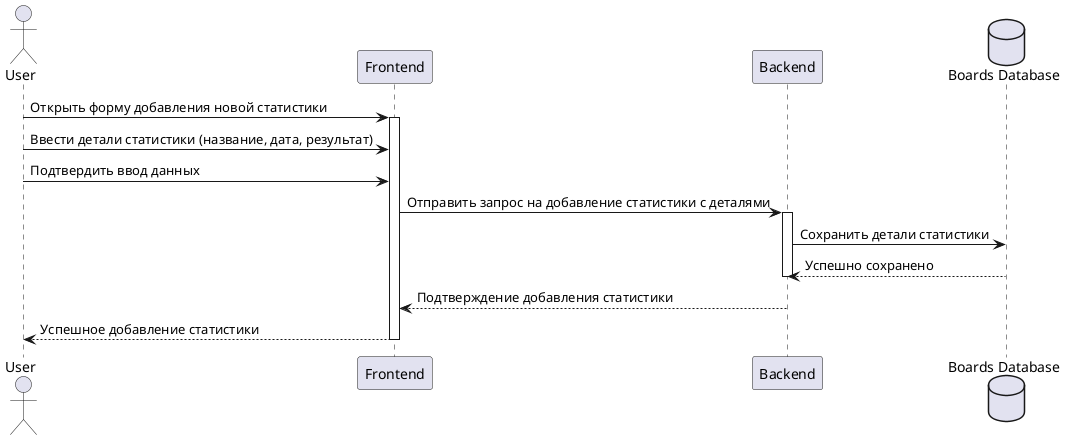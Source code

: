 @startuml

actor User as "User"
participant "Frontend" as Frontend
participant "Backend" as Backend
database "Boards Database" as Database

User -> Frontend: Открыть форму добавления новой статистики
activate Frontend

User -> Frontend: Ввести детали статистики (название, дата, результат)
User -> Frontend: Подтвердить ввод данных
Frontend -> Backend: Отправить запрос на добавление статистики с деталями
activate Backend

Backend -> Database: Сохранить детали статистики
Database --> Backend: Успешно сохранено
deactivate Backend

Backend --> Frontend: Подтверждение добавления статистики
Frontend --> User: Успешное добавление статистики
deactivate Frontend

@enduml
